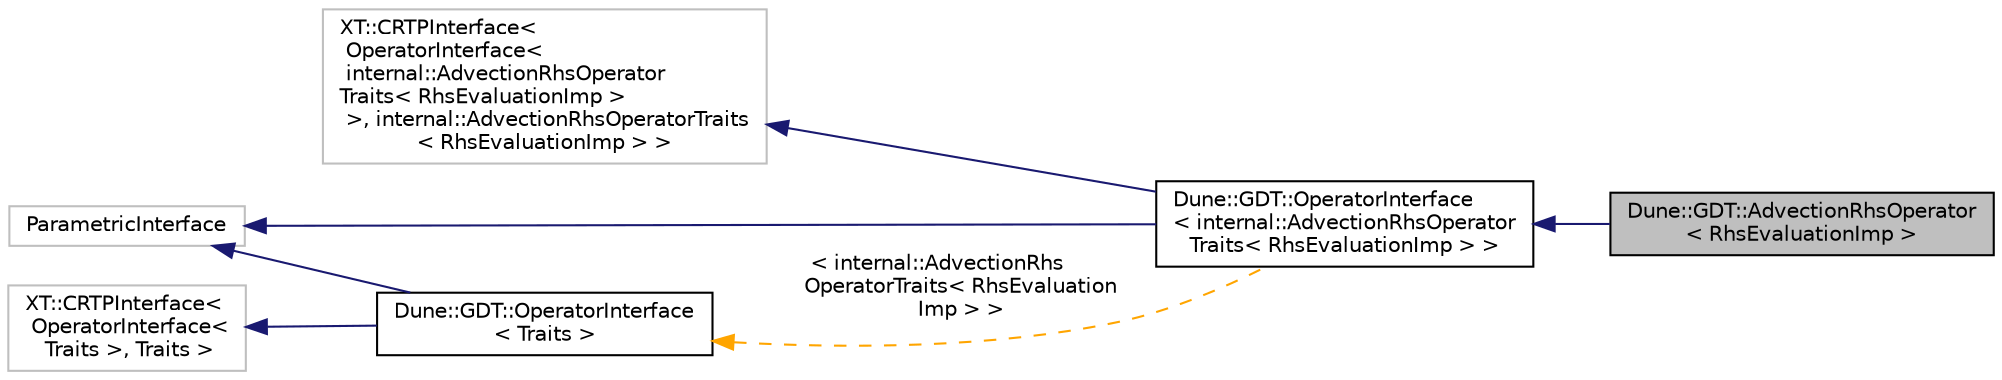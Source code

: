 digraph "Dune::GDT::AdvectionRhsOperator&lt; RhsEvaluationImp &gt;"
{
  edge [fontname="Helvetica",fontsize="10",labelfontname="Helvetica",labelfontsize="10"];
  node [fontname="Helvetica",fontsize="10",shape=record];
  rankdir="LR";
  Node1 [label="Dune::GDT::AdvectionRhsOperator\l\< RhsEvaluationImp \>",height=0.2,width=0.4,color="black", fillcolor="grey75", style="filled", fontcolor="black"];
  Node2 -> Node1 [dir="back",color="midnightblue",fontsize="10",style="solid",fontname="Helvetica"];
  Node2 [label="Dune::GDT::OperatorInterface\l\< internal::AdvectionRhsOperator\lTraits\< RhsEvaluationImp \> \>",height=0.2,width=0.4,color="black", fillcolor="white", style="filled",URL="$a00442.html"];
  Node3 -> Node2 [dir="back",color="midnightblue",fontsize="10",style="solid",fontname="Helvetica"];
  Node3 [label="XT::CRTPInterface\<\l OperatorInterface\<\l internal::AdvectionRhsOperator\lTraits\< RhsEvaluationImp \>\l \>, internal::AdvectionRhsOperatorTraits\l\< RhsEvaluationImp \> \>",height=0.2,width=0.4,color="grey75", fillcolor="white", style="filled"];
  Node4 -> Node2 [dir="back",color="midnightblue",fontsize="10",style="solid",fontname="Helvetica"];
  Node4 [label="ParametricInterface",height=0.2,width=0.4,color="grey75", fillcolor="white", style="filled"];
  Node5 -> Node2 [dir="back",color="orange",fontsize="10",style="dashed",label=" \< internal::AdvectionRhs\lOperatorTraits\< RhsEvaluation\lImp \> \>" ,fontname="Helvetica"];
  Node5 [label="Dune::GDT::OperatorInterface\l\< Traits \>",height=0.2,width=0.4,color="black", fillcolor="white", style="filled",URL="$a00442.html"];
  Node6 -> Node5 [dir="back",color="midnightblue",fontsize="10",style="solid",fontname="Helvetica"];
  Node6 [label="XT::CRTPInterface\<\l OperatorInterface\<\l Traits \>, Traits \>",height=0.2,width=0.4,color="grey75", fillcolor="white", style="filled"];
  Node4 -> Node5 [dir="back",color="midnightblue",fontsize="10",style="solid",fontname="Helvetica"];
}

